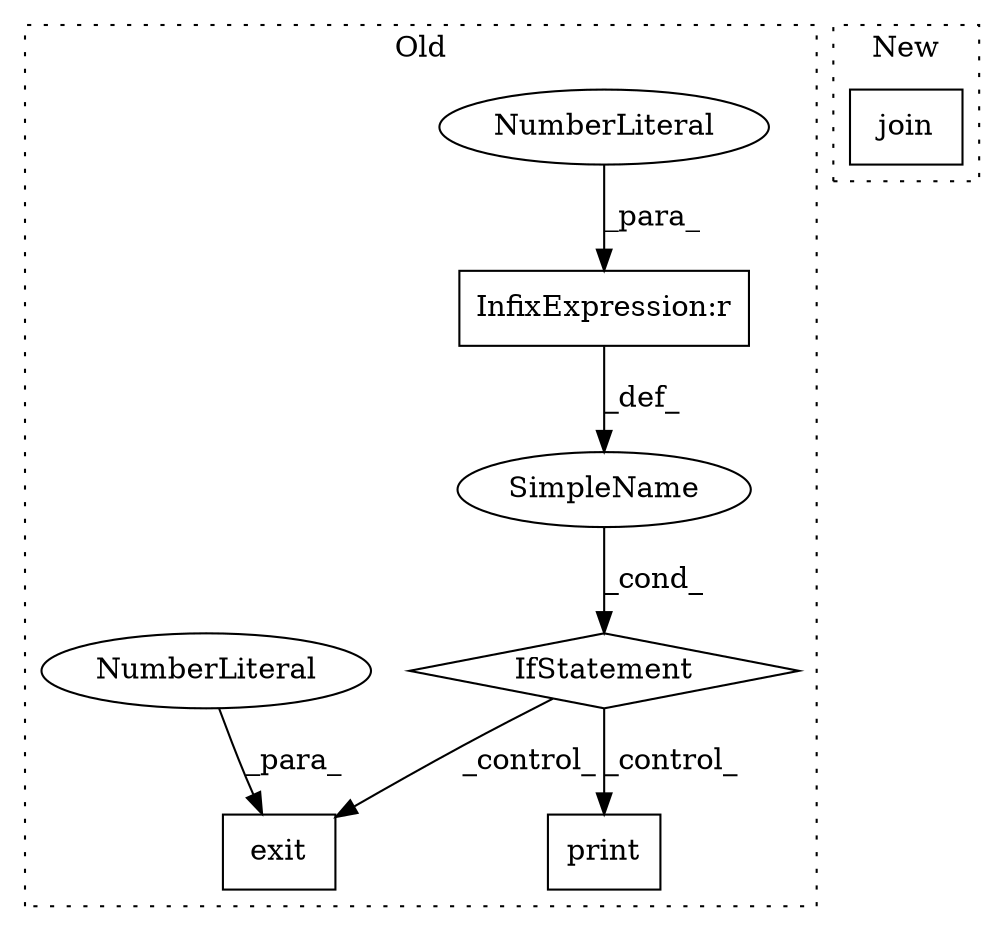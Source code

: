 digraph G {
subgraph cluster0 {
1 [label="exit" a="32" s="4124,4130" l="5,1" shape="box"];
3 [label="IfStatement" a="25" s="3970,4034" l="4,2" shape="diamond"];
4 [label="SimpleName" a="42" s="" l="" shape="ellipse"];
5 [label="InfixExpression:r" a="27" s="3996" l="3" shape="box"];
6 [label="NumberLiteral" a="34" s="3999" l="1" shape="ellipse"];
7 [label="NumberLiteral" a="34" s="4129" l="1" shape="ellipse"];
8 [label="print" a="32" s="4046,4109" l="6,1" shape="box"];
label = "Old";
style="dotted";
}
subgraph cluster1 {
2 [label="join" a="32" s="5864,5889" l="5,1" shape="box"];
label = "New";
style="dotted";
}
3 -> 1 [label="_control_"];
3 -> 8 [label="_control_"];
4 -> 3 [label="_cond_"];
5 -> 4 [label="_def_"];
6 -> 5 [label="_para_"];
7 -> 1 [label="_para_"];
}